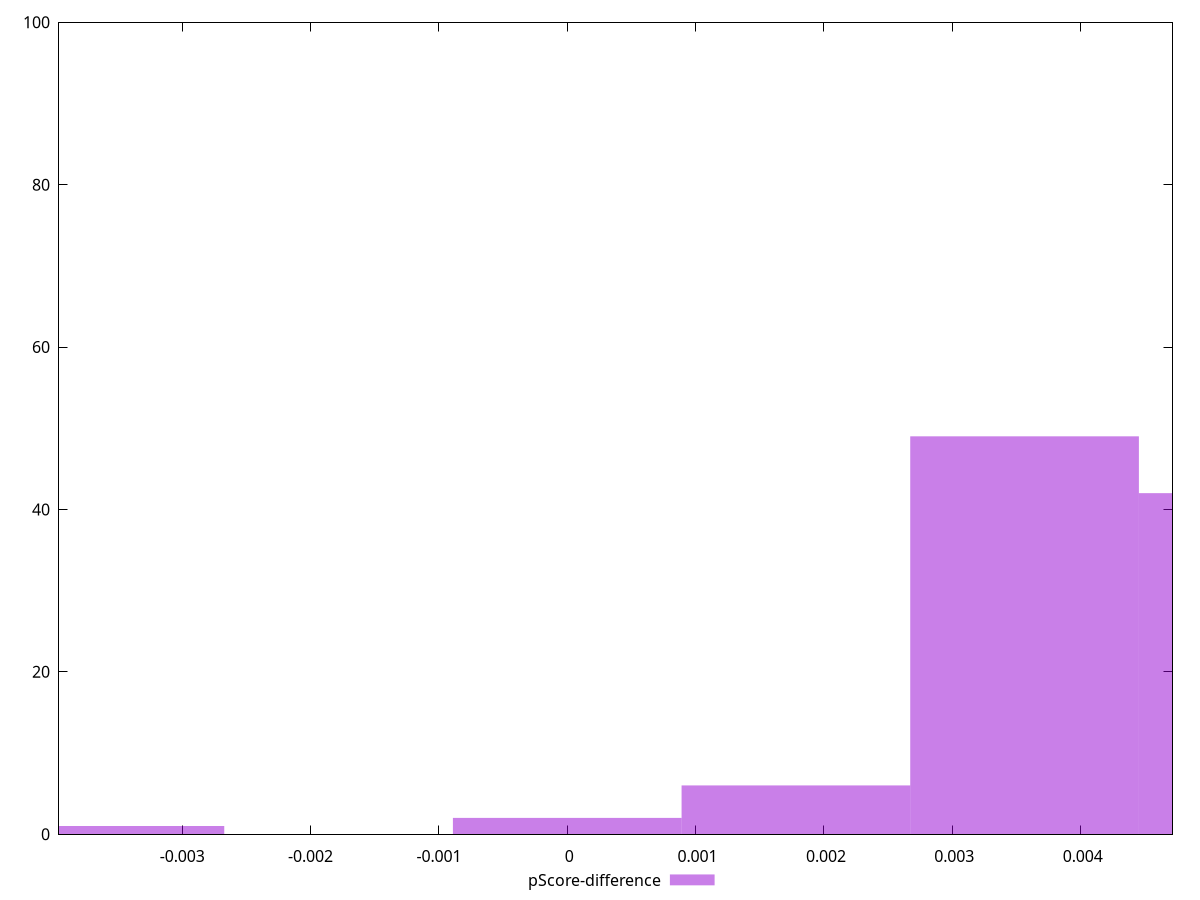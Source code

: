 reset

$pScoreDifference <<EOF
0.0035626835504684877 49
0 2
0.0017813417752342439 6
0.005344025325702732 42
-0.0035626835504684877 1
EOF

set key outside below
set boxwidth 0.0017813417752342439
set xrange [-0.003959356424316662:0.004715153829010221]
set yrange [0:100]
set trange [0:100]
set style fill transparent solid 0.5 noborder
set terminal svg size 640, 490 enhanced background rgb 'white'
set output "report_00026_2021-02-22T21:38:55.199Z/interactive/samples/pages+cached+noadtech+nomedia+nocss/pScore-difference/histogram.svg"

plot $pScoreDifference title "pScore-difference" with boxes

reset
